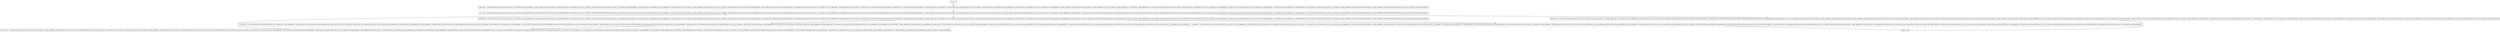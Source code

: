 digraph compareUnsignedBytes {
node [shape=record];
entry [label="entry - []"];
exit [label="exit - []"];
996286419 [label="996286419 - [(!DUPLICATES && SEQUENTIAL && ENV_IS_LOCKING && !MAX_MEMORY), (!CACHE_MODE && !DUPLICATES && !MAX_MEMORY && !SEQUENTIAL && ENV_IS_LOCKING), (DUPLICATES && !SEQUENTIAL && ENV_IS_LOCKING && MAX_MEMORY), (!DUPLICATES && !SEQUENTIAL && !MAX_MEMORY), (!CACHE_MODE && !DUPLICATES && !MAX_MEMORY && SEQUENTIAL && ENV_IS_LOCKING), (DUPLICATES && !SEQUENTIAL && !MAX_MEMORY), (!DUPLICATES && SEQUENTIAL && MAX_MEMORY), (DUPLICATES && SEQUENTIAL && ENV_IS_LOCKING && !MAX_MEMORY), (!MAX_MEMORY && DUPLICATES), (!DUPLICATES && !SEQUENTIAL && MAX_MEMORY), (DUPLICATES && !SEQUENTIAL && MAX_MEMORY), (!CACHE_MODE && !DUPLICATES && !SEQUENTIAL && MAX_MEMORY && ENV_IS_LOCKING), (DUPLICATES && SEQUENTIAL && MAX_MEMORY), (DUPLICATES && !SEQUENTIAL && ENV_IS_LOCKING && !MAX_MEMORY), (!CACHE_MODE && !DUPLICATES && SEQUENTIAL && MAX_MEMORY && ENV_IS_LOCKING), (MAX_MEMORY && !DUPLICATES), (!MAX_MEMORY && !DUPLICATES), (MAX_MEMORY && DUPLICATES), (!DUPLICATES && !SEQUENTIAL && ENV_IS_LOCKING && !MAX_MEMORY), (!DUPLICATES && !SEQUENTIAL && ENV_IS_LOCKING && MAX_MEMORY), (!DUPLICATES && SEQUENTIAL && !MAX_MEMORY), (!DUPLICATES && SEQUENTIAL && ENV_IS_LOCKING && MAX_MEMORY), (DUPLICATES && SEQUENTIAL && !MAX_MEMORY), (DUPLICATES && SEQUENTIAL && ENV_IS_LOCKING && MAX_MEMORY)]"];
1652441165 [label="1652441165 - [(!DUPLICATES && SEQUENTIAL && ENV_IS_LOCKING && !MAX_MEMORY), (!CACHE_MODE && !DUPLICATES && !MAX_MEMORY && !SEQUENTIAL && ENV_IS_LOCKING), (DUPLICATES && !SEQUENTIAL && ENV_IS_LOCKING && MAX_MEMORY), (!DUPLICATES && !SEQUENTIAL && !MAX_MEMORY), (!CACHE_MODE && !DUPLICATES && !MAX_MEMORY && SEQUENTIAL && ENV_IS_LOCKING), (DUPLICATES && !SEQUENTIAL && !MAX_MEMORY), (!DUPLICATES && SEQUENTIAL && MAX_MEMORY), (DUPLICATES && SEQUENTIAL && ENV_IS_LOCKING && !MAX_MEMORY), (!MAX_MEMORY && DUPLICATES), (!DUPLICATES && !SEQUENTIAL && MAX_MEMORY), (DUPLICATES && !SEQUENTIAL && MAX_MEMORY), (!CACHE_MODE && !DUPLICATES && !SEQUENTIAL && MAX_MEMORY && ENV_IS_LOCKING), (DUPLICATES && SEQUENTIAL && MAX_MEMORY), (DUPLICATES && !SEQUENTIAL && ENV_IS_LOCKING && !MAX_MEMORY), (!CACHE_MODE && !DUPLICATES && SEQUENTIAL && MAX_MEMORY && ENV_IS_LOCKING), (MAX_MEMORY && !DUPLICATES), (!MAX_MEMORY && !DUPLICATES), (MAX_MEMORY && DUPLICATES), (!DUPLICATES && !SEQUENTIAL && ENV_IS_LOCKING && !MAX_MEMORY), (!DUPLICATES && !SEQUENTIAL && ENV_IS_LOCKING && MAX_MEMORY), (!DUPLICATES && SEQUENTIAL && !MAX_MEMORY), (!DUPLICATES && SEQUENTIAL && ENV_IS_LOCKING && MAX_MEMORY), (DUPLICATES && SEQUENTIAL && !MAX_MEMORY), (DUPLICATES && SEQUENTIAL && ENV_IS_LOCKING && MAX_MEMORY)]"];
1601082684 [label="1601082684 - [(!DUPLICATES && SEQUENTIAL && ENV_IS_LOCKING && !MAX_MEMORY), (!CACHE_MODE && !DUPLICATES && !MAX_MEMORY && !SEQUENTIAL && ENV_IS_LOCKING), (DUPLICATES && !SEQUENTIAL && ENV_IS_LOCKING && MAX_MEMORY), (!DUPLICATES && !SEQUENTIAL && !MAX_MEMORY), (!CACHE_MODE && !DUPLICATES && !MAX_MEMORY && SEQUENTIAL && ENV_IS_LOCKING), (DUPLICATES && !SEQUENTIAL && !MAX_MEMORY), (!DUPLICATES && SEQUENTIAL && MAX_MEMORY), (DUPLICATES && SEQUENTIAL && ENV_IS_LOCKING && !MAX_MEMORY), (!MAX_MEMORY && DUPLICATES), (!DUPLICATES && !SEQUENTIAL && MAX_MEMORY), (DUPLICATES && !SEQUENTIAL && MAX_MEMORY), (!CACHE_MODE && !DUPLICATES && !SEQUENTIAL && MAX_MEMORY && ENV_IS_LOCKING), (DUPLICATES && SEQUENTIAL && MAX_MEMORY), (DUPLICATES && !SEQUENTIAL && ENV_IS_LOCKING && !MAX_MEMORY), (!MAX_MEMORY && !DUPLICATES), (!CACHE_MODE && !DUPLICATES && SEQUENTIAL && MAX_MEMORY && ENV_IS_LOCKING), (MAX_MEMORY && !DUPLICATES), (MAX_MEMORY && DUPLICATES), (!DUPLICATES && !SEQUENTIAL && ENV_IS_LOCKING && !MAX_MEMORY), (!DUPLICATES && !SEQUENTIAL && ENV_IS_LOCKING && MAX_MEMORY), (!DUPLICATES && SEQUENTIAL && !MAX_MEMORY), (!DUPLICATES && SEQUENTIAL && ENV_IS_LOCKING && MAX_MEMORY), (DUPLICATES && SEQUENTIAL && !MAX_MEMORY), (DUPLICATES && SEQUENTIAL && ENV_IS_LOCKING && MAX_MEMORY)]"];
1225976614 [label="1225976614 - [(!DUPLICATES && SEQUENTIAL && ENV_IS_LOCKING && !MAX_MEMORY), (!CACHE_MODE && !DUPLICATES && !MAX_MEMORY && !SEQUENTIAL && ENV_IS_LOCKING), (DUPLICATES && !SEQUENTIAL && ENV_IS_LOCKING && MAX_MEMORY), (!DUPLICATES && !SEQUENTIAL && !MAX_MEMORY), (!CACHE_MODE && !DUPLICATES && !MAX_MEMORY && SEQUENTIAL && ENV_IS_LOCKING), (DUPLICATES && !SEQUENTIAL && !MAX_MEMORY), (!DUPLICATES && SEQUENTIAL && MAX_MEMORY), (DUPLICATES && SEQUENTIAL && ENV_IS_LOCKING && !MAX_MEMORY), (!MAX_MEMORY && DUPLICATES), (!DUPLICATES && !SEQUENTIAL && MAX_MEMORY), (DUPLICATES && !SEQUENTIAL && MAX_MEMORY), (!CACHE_MODE && !DUPLICATES && !SEQUENTIAL && MAX_MEMORY && ENV_IS_LOCKING), (DUPLICATES && SEQUENTIAL && MAX_MEMORY), (DUPLICATES && !SEQUENTIAL && ENV_IS_LOCKING && !MAX_MEMORY), (!CACHE_MODE && !DUPLICATES && SEQUENTIAL && MAX_MEMORY && ENV_IS_LOCKING), (MAX_MEMORY && !DUPLICATES), (!MAX_MEMORY && !DUPLICATES), (MAX_MEMORY && DUPLICATES), (!DUPLICATES && !SEQUENTIAL && ENV_IS_LOCKING && !MAX_MEMORY), (!DUPLICATES && !SEQUENTIAL && ENV_IS_LOCKING && MAX_MEMORY), (!DUPLICATES && SEQUENTIAL && !MAX_MEMORY), (!DUPLICATES && SEQUENTIAL && ENV_IS_LOCKING && MAX_MEMORY), (DUPLICATES && SEQUENTIAL && !MAX_MEMORY), (DUPLICATES && SEQUENTIAL && ENV_IS_LOCKING && MAX_MEMORY)]"];
137477393 [label="137477393 - [(!DUPLICATES && SEQUENTIAL && ENV_IS_LOCKING && !MAX_MEMORY), (!CACHE_MODE && !DUPLICATES && !MAX_MEMORY && !SEQUENTIAL && ENV_IS_LOCKING), (DUPLICATES && !SEQUENTIAL && ENV_IS_LOCKING && MAX_MEMORY), (!DUPLICATES && !SEQUENTIAL && !MAX_MEMORY), (!CACHE_MODE && !DUPLICATES && !MAX_MEMORY && SEQUENTIAL && ENV_IS_LOCKING), (DUPLICATES && !SEQUENTIAL && !MAX_MEMORY), (!DUPLICATES && SEQUENTIAL && MAX_MEMORY), (DUPLICATES && SEQUENTIAL && ENV_IS_LOCKING && !MAX_MEMORY), (!MAX_MEMORY && DUPLICATES), (!DUPLICATES && !SEQUENTIAL && MAX_MEMORY), (DUPLICATES && !SEQUENTIAL && MAX_MEMORY), (!CACHE_MODE && !DUPLICATES && !SEQUENTIAL && MAX_MEMORY && ENV_IS_LOCKING), (DUPLICATES && SEQUENTIAL && MAX_MEMORY), (DUPLICATES && !SEQUENTIAL && ENV_IS_LOCKING && !MAX_MEMORY), (!MAX_MEMORY && !DUPLICATES), (!CACHE_MODE && !DUPLICATES && SEQUENTIAL && MAX_MEMORY && ENV_IS_LOCKING), (MAX_MEMORY && !DUPLICATES), (MAX_MEMORY && DUPLICATES), (!DUPLICATES && !SEQUENTIAL && ENV_IS_LOCKING && !MAX_MEMORY), (!DUPLICATES && !SEQUENTIAL && ENV_IS_LOCKING && MAX_MEMORY), (!DUPLICATES && SEQUENTIAL && !MAX_MEMORY), (!DUPLICATES && SEQUENTIAL && ENV_IS_LOCKING && MAX_MEMORY), (DUPLICATES && SEQUENTIAL && !MAX_MEMORY), (DUPLICATES && SEQUENTIAL && ENV_IS_LOCKING && MAX_MEMORY)]"];
1936754041 [label="1936754041 - [(!DUPLICATES && SEQUENTIAL && ENV_IS_LOCKING && !MAX_MEMORY), (!CACHE_MODE && !DUPLICATES && !MAX_MEMORY && !SEQUENTIAL && ENV_IS_LOCKING), (DUPLICATES && !SEQUENTIAL && ENV_IS_LOCKING && MAX_MEMORY), (!DUPLICATES && !SEQUENTIAL && !MAX_MEMORY), (!CACHE_MODE && !DUPLICATES && !MAX_MEMORY && SEQUENTIAL && ENV_IS_LOCKING), (DUPLICATES && !SEQUENTIAL && !MAX_MEMORY), (!DUPLICATES && SEQUENTIAL && MAX_MEMORY), (DUPLICATES && SEQUENTIAL && ENV_IS_LOCKING && !MAX_MEMORY), (!MAX_MEMORY && DUPLICATES), (!DUPLICATES && !SEQUENTIAL && MAX_MEMORY), (DUPLICATES && !SEQUENTIAL && MAX_MEMORY), (!CACHE_MODE && !DUPLICATES && !SEQUENTIAL && MAX_MEMORY && ENV_IS_LOCKING), (DUPLICATES && SEQUENTIAL && MAX_MEMORY), (DUPLICATES && !SEQUENTIAL && ENV_IS_LOCKING && !MAX_MEMORY), (!CACHE_MODE && !DUPLICATES && SEQUENTIAL && MAX_MEMORY && ENV_IS_LOCKING), (MAX_MEMORY && !DUPLICATES), (!MAX_MEMORY && !DUPLICATES), (MAX_MEMORY && DUPLICATES), (!DUPLICATES && !SEQUENTIAL && ENV_IS_LOCKING && !MAX_MEMORY), (!DUPLICATES && !SEQUENTIAL && ENV_IS_LOCKING && MAX_MEMORY), (!DUPLICATES && SEQUENTIAL && !MAX_MEMORY), (!DUPLICATES && SEQUENTIAL && ENV_IS_LOCKING && MAX_MEMORY), (DUPLICATES && SEQUENTIAL && !MAX_MEMORY), (DUPLICATES && SEQUENTIAL && ENV_IS_LOCKING && MAX_MEMORY)]"];
1280183947 [label="1280183947 - [(!DUPLICATES && SEQUENTIAL && ENV_IS_LOCKING && !MAX_MEMORY), (!CACHE_MODE && !DUPLICATES && !MAX_MEMORY && !SEQUENTIAL && ENV_IS_LOCKING), (DUPLICATES && !SEQUENTIAL && ENV_IS_LOCKING && MAX_MEMORY), (!DUPLICATES && !SEQUENTIAL && !MAX_MEMORY), (!CACHE_MODE && !DUPLICATES && !MAX_MEMORY && SEQUENTIAL && ENV_IS_LOCKING), (DUPLICATES && !SEQUENTIAL && !MAX_MEMORY), (!DUPLICATES && SEQUENTIAL && MAX_MEMORY), (DUPLICATES && SEQUENTIAL && ENV_IS_LOCKING && !MAX_MEMORY), (!MAX_MEMORY && DUPLICATES), (!DUPLICATES && !SEQUENTIAL && MAX_MEMORY), (DUPLICATES && !SEQUENTIAL && MAX_MEMORY), (!CACHE_MODE && !DUPLICATES && !SEQUENTIAL && MAX_MEMORY && ENV_IS_LOCKING), (DUPLICATES && SEQUENTIAL && MAX_MEMORY), (DUPLICATES && !SEQUENTIAL && ENV_IS_LOCKING && !MAX_MEMORY), (!CACHE_MODE && !DUPLICATES && SEQUENTIAL && MAX_MEMORY && ENV_IS_LOCKING), (MAX_MEMORY && !DUPLICATES), (!MAX_MEMORY && !DUPLICATES), (MAX_MEMORY && DUPLICATES), (!DUPLICATES && !SEQUENTIAL && ENV_IS_LOCKING && !MAX_MEMORY), (!DUPLICATES && !SEQUENTIAL && ENV_IS_LOCKING && MAX_MEMORY), (!DUPLICATES && SEQUENTIAL && !MAX_MEMORY), (!DUPLICATES && SEQUENTIAL && ENV_IS_LOCKING && MAX_MEMORY), (DUPLICATES && SEQUENTIAL && !MAX_MEMORY), (DUPLICATES && SEQUENTIAL && ENV_IS_LOCKING && MAX_MEMORY)]"];
entry;
exit;
entry -> 1936754041;
996286419 -> exit;
1652441165 -> 137477393;
1601082684 -> 1225976614;
1601082684 -> 1280183947;
1225976614 -> 1652441165;
137477393 -> 996286419;
137477393 -> 1601082684;
1936754041 -> 137477393;
1280183947 -> exit;
}
